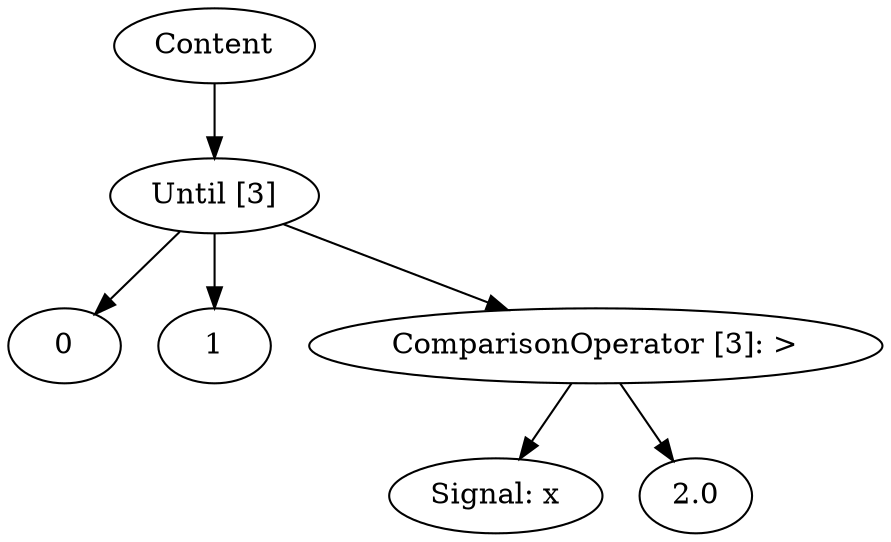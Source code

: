 digraph stlTree {
	"Content_3"[label="Content"];
	"Until_3"[label="Until [3]"];
	"Content_3" -> "Until_3";
	"IntValue_6"[label="0"];
	"Until_3" -> "IntValue_6";
	"IntValue_7"[label="1"];
	"Until_3" -> "IntValue_7";
	"ComparisonOperator_3"[label="ComparisonOperator [3]: >"];
	"Until_3" -> "ComparisonOperator_3";
	"Signal_3"[label="Signal: x"];
	"ComparisonOperator_3" -> "Signal_3";
	"FloatValue_3"[label="2.0"];
	"ComparisonOperator_3" -> "FloatValue_3";
}